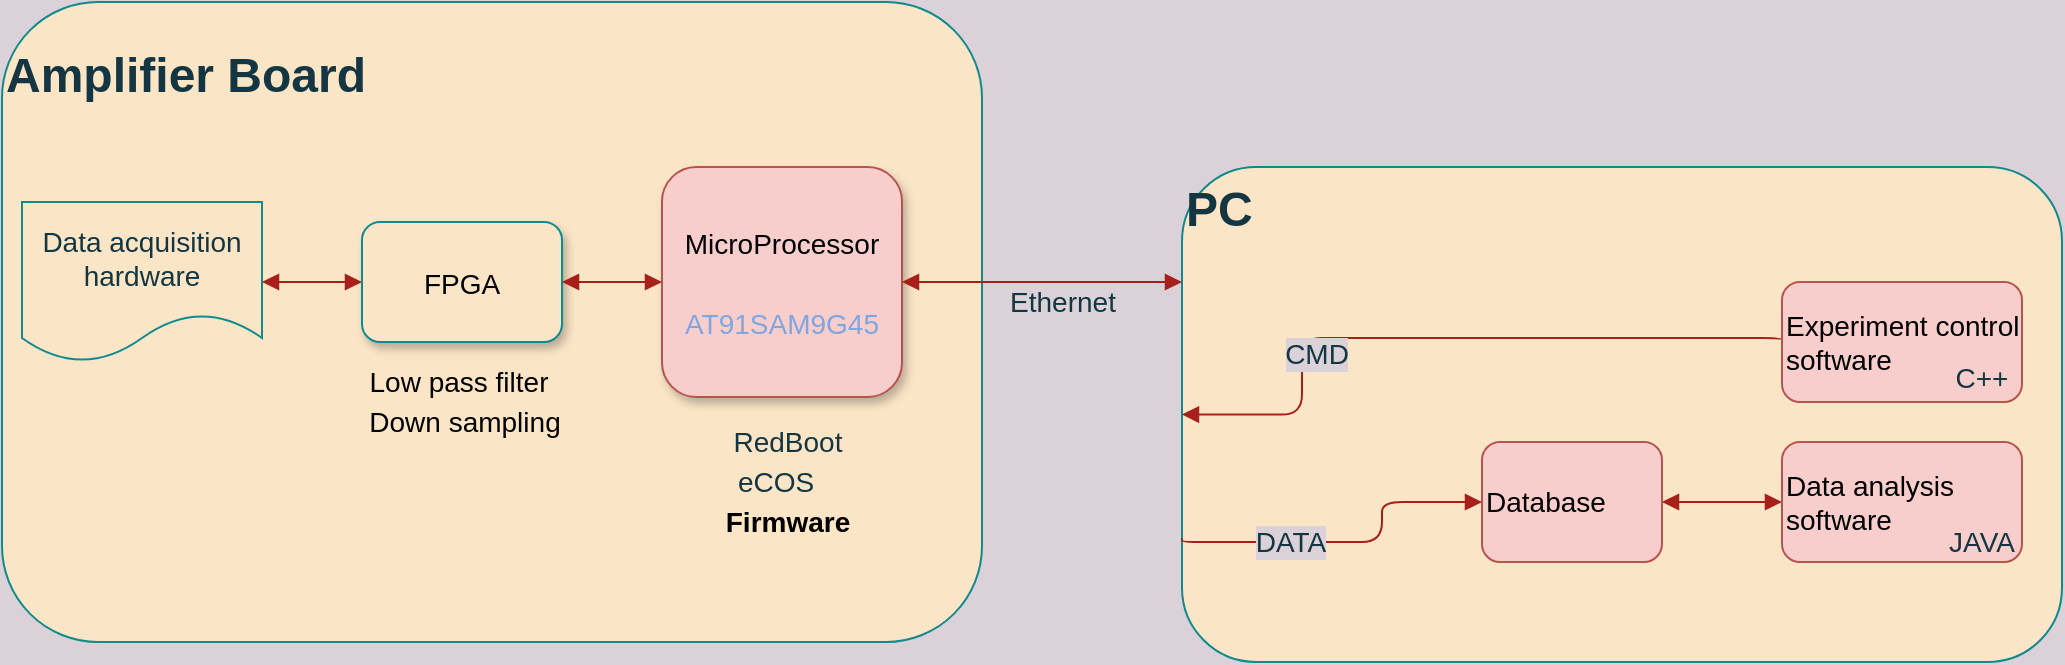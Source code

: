 <mxfile version="14.4.9" type="github">
  <diagram id="Bqiee5ZmtiU1pbYOoO7F" name="Page-1">
    <mxGraphModel dx="763" dy="490" grid="1" gridSize="10" guides="1" tooltips="1" connect="1" arrows="1" fold="1" page="1" pageScale="1" pageWidth="827" pageHeight="1169" background="#DAD2D8" math="0" shadow="0">
      <root>
        <mxCell id="0" />
        <mxCell id="1" parent="0" />
        <mxCell id="O1Ew0qbhxfNDliVo-ExG-4" value="&lt;h1&gt;Amplifier Board&lt;/h1&gt;" style="whiteSpace=wrap;html=1;align=left;rounded=1;verticalAlign=top;fillColor=#FAE5C7;strokeColor=#0F8B8D;fontColor=#143642;" vertex="1" parent="1">
          <mxGeometry x="30" y="30" width="490" height="320" as="geometry" />
        </mxCell>
        <mxCell id="O1Ew0qbhxfNDliVo-ExG-8" style="edgeStyle=orthogonalEdgeStyle;orthogonalLoop=1;jettySize=auto;html=1;fontSize=18;endArrow=block;endFill=1;startArrow=block;startFill=1;strokeColor=#A8201A;fontColor=#143642;labelBackgroundColor=#DAD2D8;" edge="1" parent="1" source="O1Ew0qbhxfNDliVo-ExG-1" target="O1Ew0qbhxfNDliVo-ExG-12">
          <mxGeometry relative="1" as="geometry">
            <mxPoint x="240" y="175" as="targetPoint" />
          </mxGeometry>
        </mxCell>
        <mxCell id="O1Ew0qbhxfNDliVo-ExG-1" value="&lt;font style=&quot;font-size: 14px&quot;&gt;Data acquisition hardware&lt;/font&gt;" style="shape=document;whiteSpace=wrap;html=1;boundedLbl=1;rounded=1;fillColor=#FAE5C7;strokeColor=#0F8B8D;fontColor=#143642;" vertex="1" parent="1">
          <mxGeometry x="40" y="130" width="120" height="80" as="geometry" />
        </mxCell>
        <mxCell id="O1Ew0qbhxfNDliVo-ExG-12" value="&lt;p&gt;&lt;font color=&quot;#000000&quot; style=&quot;font-size: 14px&quot;&gt;FPGA&lt;/font&gt;&lt;/p&gt;" style="whiteSpace=wrap;html=1;fontSize=18;shadow=1;rounded=1;fillColor=#FAE5C7;strokeColor=#0F8B8D;fontColor=#143642;" vertex="1" parent="1">
          <mxGeometry x="210" y="140" width="100" height="60" as="geometry" />
        </mxCell>
        <mxCell id="O1Ew0qbhxfNDliVo-ExG-13" value="&lt;p&gt;&lt;font color=&quot;#000000&quot;&gt;&lt;span style=&quot;font-size: 14px&quot;&gt;MicroProcessor&lt;/span&gt;&lt;/font&gt;&lt;/p&gt;&lt;p&gt;&lt;span style=&quot;font-size: 14px&quot;&gt;&lt;font color=&quot;#7ea6e0&quot;&gt;AT91SAM9G45&lt;/font&gt;&lt;/span&gt;&lt;/p&gt;" style="whiteSpace=wrap;html=1;shadow=1;fontSize=18;rounded=1;fillColor=#f8cecc;strokeColor=#b85450;" vertex="1" parent="1">
          <mxGeometry x="360" y="112.5" width="120" height="115" as="geometry" />
        </mxCell>
        <mxCell id="O1Ew0qbhxfNDliVo-ExG-14" value="" style="edgeStyle=orthogonalEdgeStyle;orthogonalLoop=1;jettySize=auto;html=1;fontSize=18;endArrow=block;endFill=1;startArrow=block;startFill=1;strokeColor=#A8201A;fontColor=#143642;labelBackgroundColor=#DAD2D8;" edge="1" parent="1" source="O1Ew0qbhxfNDliVo-ExG-12" target="O1Ew0qbhxfNDliVo-ExG-13">
          <mxGeometry relative="1" as="geometry" />
        </mxCell>
        <mxCell id="O1Ew0qbhxfNDliVo-ExG-26" value="" style="group;fontColor=#143642;" vertex="1" connectable="0" parent="1">
          <mxGeometry x="387" y="240" width="66" height="60" as="geometry" />
        </mxCell>
        <mxCell id="O1Ew0qbhxfNDliVo-ExG-20" value="&lt;p&gt;RedBoot&lt;/p&gt;" style="text;html=1;strokeColor=none;fillColor=none;align=center;verticalAlign=middle;whiteSpace=wrap;rounded=0;sketch=0;fontSize=14;fontColor=#143642;" vertex="1" parent="O1Ew0qbhxfNDliVo-ExG-26">
          <mxGeometry x="6" width="60" height="20" as="geometry" />
        </mxCell>
        <mxCell id="O1Ew0qbhxfNDliVo-ExG-22" value="&lt;p&gt;eCOS&lt;br&gt;&lt;/p&gt;" style="text;html=1;strokeColor=none;fillColor=none;align=center;verticalAlign=middle;whiteSpace=wrap;rounded=0;sketch=0;fontSize=14;fontColor=#143642;" vertex="1" parent="O1Ew0qbhxfNDliVo-ExG-26">
          <mxGeometry y="20" width="60" height="20" as="geometry" />
        </mxCell>
        <mxCell id="O1Ew0qbhxfNDliVo-ExG-24" value="&lt;p&gt;&lt;font color=&quot;#000000&quot;&gt;Firmware&lt;/font&gt;&lt;/p&gt;" style="text;html=1;strokeColor=none;fillColor=none;align=center;verticalAlign=middle;whiteSpace=wrap;rounded=0;sketch=0;fontSize=14;labelBackgroundColor=none;labelBorderColor=none;fontStyle=1;fontColor=#143642;" vertex="1" parent="O1Ew0qbhxfNDliVo-ExG-26">
          <mxGeometry x="6" y="40" width="60" height="20" as="geometry" />
        </mxCell>
        <mxCell id="O1Ew0qbhxfNDliVo-ExG-27" value="" style="group;fontColor=#143642;" vertex="1" connectable="0" parent="1">
          <mxGeometry x="206.25" y="210" width="107.5" height="40" as="geometry" />
        </mxCell>
        <mxCell id="O1Ew0qbhxfNDliVo-ExG-16" value="&lt;p style=&quot;font-size: 14px&quot;&gt;&lt;span style=&quot;color: rgb(0 , 0 , 0)&quot;&gt;Low pass filter&lt;/span&gt;&lt;br&gt;&lt;/p&gt;" style="text;html=1;strokeColor=none;fillColor=none;align=center;verticalAlign=middle;whiteSpace=wrap;shadow=1;fontSize=18;rounded=1;fontColor=#143642;" vertex="1" parent="O1Ew0qbhxfNDliVo-ExG-27">
          <mxGeometry width="105" height="20" as="geometry" />
        </mxCell>
        <mxCell id="O1Ew0qbhxfNDliVo-ExG-18" value="&lt;p style=&quot;font-size: 14px&quot;&gt;&lt;span style=&quot;color: rgb(0 , 0 , 0)&quot;&gt;Down sampling&lt;/span&gt;&lt;br&gt;&lt;/p&gt;" style="text;html=1;strokeColor=none;fillColor=none;align=center;verticalAlign=middle;whiteSpace=wrap;shadow=1;fontSize=18;rounded=1;fontColor=#143642;" vertex="1" parent="O1Ew0qbhxfNDliVo-ExG-27">
          <mxGeometry x="2.5" y="20" width="105" height="20" as="geometry" />
        </mxCell>
        <mxCell id="O1Ew0qbhxfNDliVo-ExG-29" value="&lt;b&gt;&lt;font style=&quot;font-size: 24px&quot;&gt;PC&lt;/font&gt;&lt;/b&gt;" style="rounded=1;whiteSpace=wrap;html=1;sketch=0;fontSize=14;align=left;verticalAlign=top;fillColor=#FAE5C7;strokeColor=#0F8B8D;fontColor=#143642;" vertex="1" parent="1">
          <mxGeometry x="620" y="112.5" width="440" height="247.5" as="geometry" />
        </mxCell>
        <mxCell id="O1Ew0qbhxfNDliVo-ExG-36" value="" style="edgeStyle=orthogonalEdgeStyle;rounded=1;sketch=0;orthogonalLoop=1;jettySize=auto;html=1;startArrow=block;startFill=1;endArrow=block;endFill=1;fontSize=14;strokeColor=#A8201A;fontColor=#143642;labelBackgroundColor=#DAD2D8;" edge="1" parent="1" source="O1Ew0qbhxfNDliVo-ExG-32" target="O1Ew0qbhxfNDliVo-ExG-33">
          <mxGeometry relative="1" as="geometry" />
        </mxCell>
        <mxCell id="O1Ew0qbhxfNDliVo-ExG-32" value="Database" style="rounded=1;whiteSpace=wrap;html=1;labelBackgroundColor=none;sketch=0;fontSize=14;align=left;fillColor=#f8cecc;strokeColor=#b85450;" vertex="1" parent="1">
          <mxGeometry x="770" y="250" width="90" height="60" as="geometry" />
        </mxCell>
        <mxCell id="O1Ew0qbhxfNDliVo-ExG-30" value="" style="edgeStyle=orthogonalEdgeStyle;rounded=1;sketch=0;orthogonalLoop=1;jettySize=auto;html=1;startArrow=block;startFill=1;endArrow=block;endFill=1;fontSize=14;strokeColor=#A8201A;fontColor=#143642;labelBackgroundColor=#DAD2D8;" edge="1" parent="1" source="O1Ew0qbhxfNDliVo-ExG-13">
          <mxGeometry relative="1" as="geometry">
            <mxPoint x="620" y="170" as="targetPoint" />
            <Array as="points">
              <mxPoint x="610" y="170" />
              <mxPoint x="610" y="170" />
            </Array>
          </mxGeometry>
        </mxCell>
        <mxCell id="O1Ew0qbhxfNDliVo-ExG-31" value="Ethernet" style="edgeLabel;html=1;align=center;verticalAlign=middle;resizable=0;points=[];fontSize=14;fontColor=#143642;labelBackgroundColor=#DAD2D8;" vertex="1" connectable="0" parent="O1Ew0qbhxfNDliVo-ExG-30">
          <mxGeometry x="-0.157" relative="1" as="geometry">
            <mxPoint x="21" y="10" as="offset" />
          </mxGeometry>
        </mxCell>
        <mxCell id="O1Ew0qbhxfNDliVo-ExG-33" value="Data analysis software" style="rounded=1;whiteSpace=wrap;html=1;labelBackgroundColor=none;sketch=0;fontSize=14;align=left;fillColor=#f8cecc;strokeColor=#b85450;" vertex="1" parent="1">
          <mxGeometry x="920" y="250" width="120" height="60" as="geometry" />
        </mxCell>
        <mxCell id="O1Ew0qbhxfNDliVo-ExG-43" style="edgeStyle=orthogonalEdgeStyle;rounded=1;sketch=0;orthogonalLoop=1;jettySize=auto;html=1;exitX=0;exitY=0.5;exitDx=0;exitDy=0;entryX=0;entryY=0.5;entryDx=0;entryDy=0;startArrow=none;startFill=0;endArrow=block;endFill=1;fontSize=14;strokeColor=#A8201A;fontColor=#143642;labelBackgroundColor=#DAD2D8;" edge="1" parent="1" source="O1Ew0qbhxfNDliVo-ExG-34" target="O1Ew0qbhxfNDliVo-ExG-29">
          <mxGeometry relative="1" as="geometry">
            <Array as="points">
              <mxPoint x="680" y="198" />
              <mxPoint x="680" y="236" />
            </Array>
          </mxGeometry>
        </mxCell>
        <mxCell id="O1Ew0qbhxfNDliVo-ExG-44" value="CMD" style="edgeLabel;html=1;align=center;verticalAlign=middle;resizable=0;points=[];fontSize=14;fontColor=#143642;labelBackgroundColor=#DAD2D8;" vertex="1" connectable="0" parent="O1Ew0qbhxfNDliVo-ExG-43">
          <mxGeometry x="0.52" y="-1" relative="1" as="geometry">
            <mxPoint x="8.12" y="-9" as="offset" />
          </mxGeometry>
        </mxCell>
        <mxCell id="O1Ew0qbhxfNDliVo-ExG-34" value="Experiment control software" style="rounded=1;whiteSpace=wrap;html=1;labelBackgroundColor=none;sketch=0;fontSize=14;align=left;fillColor=#f8cecc;strokeColor=#b85450;" vertex="1" parent="1">
          <mxGeometry x="920" y="170" width="120" height="60" as="geometry" />
        </mxCell>
        <mxCell id="O1Ew0qbhxfNDliVo-ExG-41" style="edgeStyle=orthogonalEdgeStyle;rounded=1;sketch=0;orthogonalLoop=1;jettySize=auto;html=1;exitX=0;exitY=0.75;exitDx=0;exitDy=0;entryX=0;entryY=0.5;entryDx=0;entryDy=0;startArrow=none;startFill=0;endArrow=block;endFill=1;fontSize=14;strokeColor=#A8201A;fontColor=#143642;labelBackgroundColor=#DAD2D8;" edge="1" parent="1" source="O1Ew0qbhxfNDliVo-ExG-29" target="O1Ew0qbhxfNDliVo-ExG-32">
          <mxGeometry relative="1" as="geometry">
            <Array as="points">
              <mxPoint x="620" y="300" />
              <mxPoint x="720" y="300" />
              <mxPoint x="720" y="280" />
            </Array>
          </mxGeometry>
        </mxCell>
        <mxCell id="O1Ew0qbhxfNDliVo-ExG-42" value="DATA" style="edgeLabel;html=1;align=center;verticalAlign=middle;resizable=0;points=[];fontSize=14;fontColor=#143642;labelBackgroundColor=#DAD2D8;" vertex="1" connectable="0" parent="O1Ew0qbhxfNDliVo-ExG-41">
          <mxGeometry x="-0.09" y="1" relative="1" as="geometry">
            <mxPoint x="-22.83" y="1" as="offset" />
          </mxGeometry>
        </mxCell>
        <mxCell id="O1Ew0qbhxfNDliVo-ExG-47" value="C++" style="text;html=1;strokeColor=none;fillColor=none;align=center;verticalAlign=middle;whiteSpace=wrap;rounded=0;labelBackgroundColor=none;sketch=0;fontSize=14;fontColor=#143642;" vertex="1" parent="1">
          <mxGeometry x="1000" y="207.5" width="40" height="20" as="geometry" />
        </mxCell>
        <mxCell id="O1Ew0qbhxfNDliVo-ExG-48" value="JAVA" style="text;html=1;strokeColor=none;fillColor=none;align=center;verticalAlign=middle;whiteSpace=wrap;rounded=0;labelBackgroundColor=none;sketch=0;fontSize=14;fontColor=#143642;" vertex="1" parent="1">
          <mxGeometry x="1000" y="290" width="40" height="20" as="geometry" />
        </mxCell>
        <mxCell id="O1Ew0qbhxfNDliVo-ExG-52" value="" style="shape=image;verticalLabelPosition=bottom;verticalAlign=top;aspect=fixed;imageAspect=0;image=https://cdn.iconscout.com/icon/premium/png-256-thumb/ethernet-1820398-1544912.png;fillColor=#FAE5C7;strokeColor=#0F8B8D;fontColor=#143642;" vertex="1" parent="1">
          <mxGeometry x="540" y="134" width="36" height="36" as="geometry" />
        </mxCell>
        <mxCell id="O1Ew0qbhxfNDliVo-ExG-54" value="" style="shape=image;verticalLabelPosition=bottom;verticalAlign=top;aspect=fixed;imageAspect=0;image=https://cdn4.iconfinder.com/data/icons/computers-3/32/574-01-512.png;fillColor=#FAE5C7;strokeColor=#0F8B8D;fontColor=#143642;" vertex="1" parent="1">
          <mxGeometry x="830" y="280" width="30" height="30" as="geometry" />
        </mxCell>
        <mxCell id="O1Ew0qbhxfNDliVo-ExG-55" value="" style="shape=image;verticalLabelPosition=bottom;verticalAlign=top;aspect=fixed;imageAspect=0;image=https://cdn0.iconfinder.com/data/icons/mobile-phone-componets-1/144/mobile-icon_07-512.png;fillColor=#FAE5C7;strokeColor=#0F8B8D;fontColor=#143642;labelBackgroundColor=#DAD2D8;" vertex="1" parent="1">
          <mxGeometry x="440" y="112.5" width="40" height="40" as="geometry" />
        </mxCell>
      </root>
    </mxGraphModel>
  </diagram>
</mxfile>
